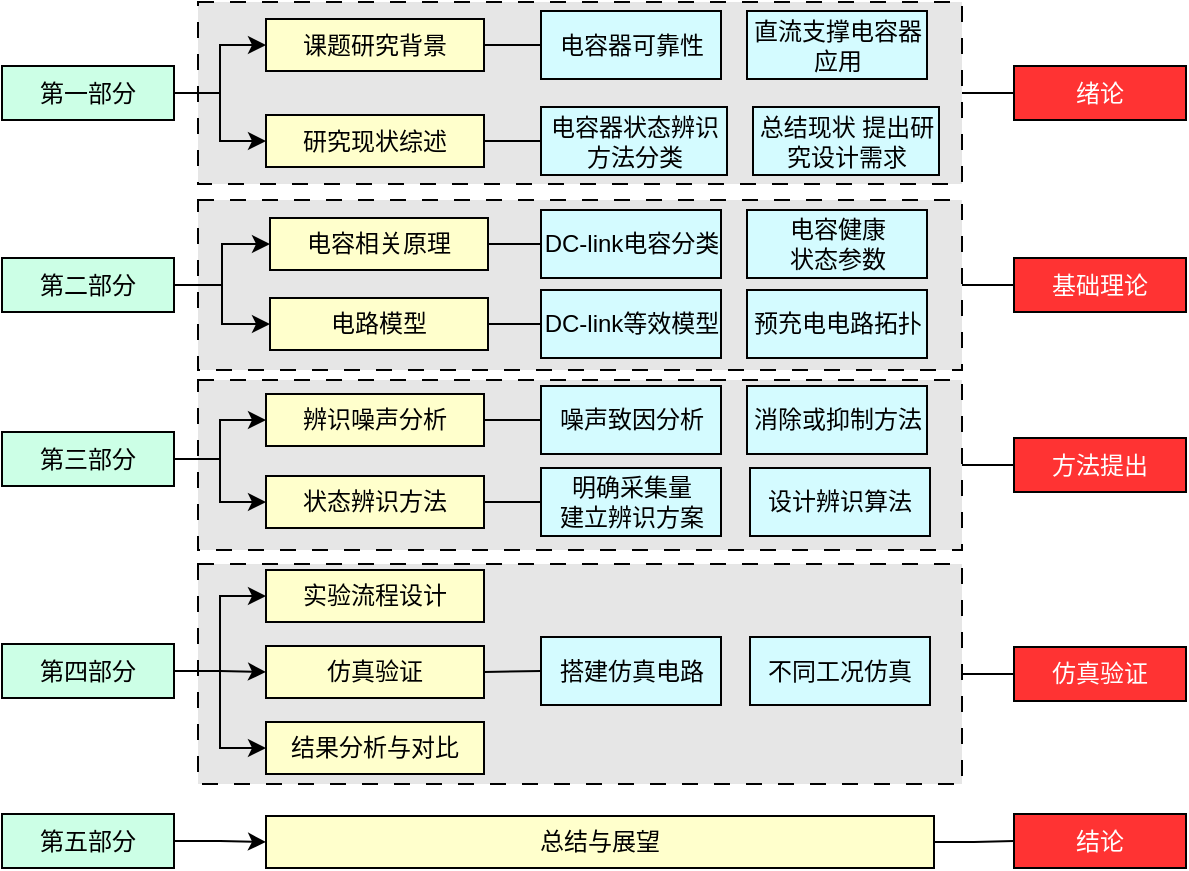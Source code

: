 <mxfile version="21.0.4" type="github">
  <diagram id="wdrptpTexhbbz7bgi9wr" name="Page-1">
    <mxGraphModel dx="690" dy="381" grid="0" gridSize="10" guides="1" tooltips="1" connect="1" arrows="1" fold="1" page="1" pageScale="1" pageWidth="827" pageHeight="1169" math="0" shadow="0">
      <root>
        <mxCell id="0" />
        <mxCell id="1" parent="0" />
        <mxCell id="In76VVbwdsu2r5O7QzAY-77" style="edgeStyle=orthogonalEdgeStyle;rounded=0;orthogonalLoop=1;jettySize=auto;html=1;entryX=0;entryY=0.5;entryDx=0;entryDy=0;endArrow=none;endFill=0;" edge="1" parent="1" source="In76VVbwdsu2r5O7QzAY-69" target="In76VVbwdsu2r5O7QzAY-64">
          <mxGeometry relative="1" as="geometry" />
        </mxCell>
        <mxCell id="In76VVbwdsu2r5O7QzAY-69" value="" style="rounded=0;whiteSpace=wrap;html=1;dashed=1;dashPattern=8 8;fillColor=#E6E6E6;" vertex="1" parent="1">
          <mxGeometry x="274" y="370" width="382" height="110" as="geometry" />
        </mxCell>
        <mxCell id="In76VVbwdsu2r5O7QzAY-73" style="edgeStyle=orthogonalEdgeStyle;rounded=0;orthogonalLoop=1;jettySize=auto;html=1;exitX=1;exitY=0.5;exitDx=0;exitDy=0;endArrow=none;endFill=0;" edge="1" parent="1" source="In76VVbwdsu2r5O7QzAY-68" target="In76VVbwdsu2r5O7QzAY-63">
          <mxGeometry relative="1" as="geometry" />
        </mxCell>
        <mxCell id="In76VVbwdsu2r5O7QzAY-68" value="" style="rounded=0;whiteSpace=wrap;html=1;dashed=1;dashPattern=8 8;fillColor=#E6E6E6;" vertex="1" parent="1">
          <mxGeometry x="274" y="278" width="382" height="85" as="geometry" />
        </mxCell>
        <mxCell id="In76VVbwdsu2r5O7QzAY-72" style="edgeStyle=orthogonalEdgeStyle;rounded=0;orthogonalLoop=1;jettySize=auto;html=1;exitX=1;exitY=0.5;exitDx=0;exitDy=0;entryX=0;entryY=0.5;entryDx=0;entryDy=0;endArrow=none;endFill=0;" edge="1" parent="1" source="In76VVbwdsu2r5O7QzAY-67" target="In76VVbwdsu2r5O7QzAY-62">
          <mxGeometry relative="1" as="geometry" />
        </mxCell>
        <mxCell id="In76VVbwdsu2r5O7QzAY-67" value="" style="rounded=0;whiteSpace=wrap;html=1;dashed=1;dashPattern=8 8;fillColor=#E6E6E6;" vertex="1" parent="1">
          <mxGeometry x="274" y="188" width="382" height="85" as="geometry" />
        </mxCell>
        <mxCell id="In76VVbwdsu2r5O7QzAY-71" style="edgeStyle=orthogonalEdgeStyle;rounded=0;orthogonalLoop=1;jettySize=auto;html=1;exitX=1;exitY=0.5;exitDx=0;exitDy=0;endArrow=none;endFill=0;" edge="1" parent="1" source="In76VVbwdsu2r5O7QzAY-66" target="In76VVbwdsu2r5O7QzAY-61">
          <mxGeometry relative="1" as="geometry" />
        </mxCell>
        <mxCell id="In76VVbwdsu2r5O7QzAY-66" value="" style="rounded=0;whiteSpace=wrap;html=1;dashed=1;dashPattern=8 8;fillColor=#E6E6E6;" vertex="1" parent="1">
          <mxGeometry x="274" y="89" width="382" height="91" as="geometry" />
        </mxCell>
        <mxCell id="In76VVbwdsu2r5O7QzAY-10" style="edgeStyle=orthogonalEdgeStyle;rounded=0;orthogonalLoop=1;jettySize=auto;html=1;entryX=0;entryY=0.5;entryDx=0;entryDy=0;" edge="1" parent="1" source="In76VVbwdsu2r5O7QzAY-1" target="In76VVbwdsu2r5O7QzAY-2">
          <mxGeometry relative="1" as="geometry" />
        </mxCell>
        <mxCell id="In76VVbwdsu2r5O7QzAY-11" style="edgeStyle=orthogonalEdgeStyle;rounded=0;orthogonalLoop=1;jettySize=auto;html=1;entryX=0;entryY=0.5;entryDx=0;entryDy=0;" edge="1" parent="1" source="In76VVbwdsu2r5O7QzAY-1" target="In76VVbwdsu2r5O7QzAY-3">
          <mxGeometry relative="1" as="geometry" />
        </mxCell>
        <mxCell id="In76VVbwdsu2r5O7QzAY-1" value="第一部分" style="rounded=0;whiteSpace=wrap;html=1;fillColor=#CCFFE6;" vertex="1" parent="1">
          <mxGeometry x="176" y="121" width="86" height="27" as="geometry" />
        </mxCell>
        <mxCell id="In76VVbwdsu2r5O7QzAY-2" value="课题研究背景" style="rounded=0;whiteSpace=wrap;html=1;fillColor=#FFFFCC;" vertex="1" parent="1">
          <mxGeometry x="308" y="97.5" width="109" height="26" as="geometry" />
        </mxCell>
        <mxCell id="In76VVbwdsu2r5O7QzAY-3" value="研究现状综述" style="rounded=0;whiteSpace=wrap;html=1;fillColor=#FFFFCC;" vertex="1" parent="1">
          <mxGeometry x="308" y="145.5" width="109" height="26" as="geometry" />
        </mxCell>
        <mxCell id="In76VVbwdsu2r5O7QzAY-4" value="电容器可靠性" style="rounded=0;whiteSpace=wrap;html=1;fillColor=#D4FBFF;" vertex="1" parent="1">
          <mxGeometry x="445.5" y="93.5" width="90" height="34" as="geometry" />
        </mxCell>
        <mxCell id="In76VVbwdsu2r5O7QzAY-5" value="直流支撑电容器应用" style="rounded=0;whiteSpace=wrap;html=1;fillColor=#D4FBFF;" vertex="1" parent="1">
          <mxGeometry x="548.5" y="93.5" width="90" height="34" as="geometry" />
        </mxCell>
        <mxCell id="In76VVbwdsu2r5O7QzAY-6" value="电容器状态辨识方法分类" style="rounded=0;whiteSpace=wrap;html=1;fillColor=#D4FBFF;" vertex="1" parent="1">
          <mxGeometry x="445.5" y="141.5" width="93" height="34" as="geometry" />
        </mxCell>
        <mxCell id="In76VVbwdsu2r5O7QzAY-7" value="总结现状 提出研究设计需求" style="rounded=0;whiteSpace=wrap;html=1;fillColor=#D4FBFF;" vertex="1" parent="1">
          <mxGeometry x="551.5" y="141.5" width="93" height="34" as="geometry" />
        </mxCell>
        <mxCell id="In76VVbwdsu2r5O7QzAY-39" style="edgeStyle=orthogonalEdgeStyle;rounded=0;orthogonalLoop=1;jettySize=auto;html=1;entryX=0;entryY=0.5;entryDx=0;entryDy=0;" edge="1" parent="1" source="In76VVbwdsu2r5O7QzAY-8" target="In76VVbwdsu2r5O7QzAY-15">
          <mxGeometry relative="1" as="geometry" />
        </mxCell>
        <mxCell id="In76VVbwdsu2r5O7QzAY-40" style="edgeStyle=orthogonalEdgeStyle;rounded=0;orthogonalLoop=1;jettySize=auto;html=1;" edge="1" parent="1" source="In76VVbwdsu2r5O7QzAY-8" target="In76VVbwdsu2r5O7QzAY-18">
          <mxGeometry relative="1" as="geometry" />
        </mxCell>
        <mxCell id="In76VVbwdsu2r5O7QzAY-8" value="第二部分" style="rounded=0;whiteSpace=wrap;html=1;fillColor=#CCFFE6;" vertex="1" parent="1">
          <mxGeometry x="176" y="217" width="86" height="27" as="geometry" />
        </mxCell>
        <mxCell id="In76VVbwdsu2r5O7QzAY-15" value="电容相关原理" style="rounded=0;whiteSpace=wrap;html=1;fillColor=#FFFFCC;" vertex="1" parent="1">
          <mxGeometry x="310" y="197" width="109" height="26" as="geometry" />
        </mxCell>
        <mxCell id="In76VVbwdsu2r5O7QzAY-16" value="DC-link电容分类" style="rounded=0;whiteSpace=wrap;html=1;fillColor=#D4FBFF;" vertex="1" parent="1">
          <mxGeometry x="445.5" y="193" width="90" height="34" as="geometry" />
        </mxCell>
        <mxCell id="In76VVbwdsu2r5O7QzAY-17" value="电容健康&lt;br&gt;状态参数" style="rounded=0;whiteSpace=wrap;html=1;fillColor=#D4FBFF;" vertex="1" parent="1">
          <mxGeometry x="548.5" y="193" width="90" height="34" as="geometry" />
        </mxCell>
        <mxCell id="In76VVbwdsu2r5O7QzAY-18" value="电路模型" style="rounded=0;whiteSpace=wrap;html=1;fillColor=#FFFFCC;" vertex="1" parent="1">
          <mxGeometry x="310" y="237" width="109" height="26" as="geometry" />
        </mxCell>
        <mxCell id="In76VVbwdsu2r5O7QzAY-19" value="DC-link等效模型" style="rounded=0;whiteSpace=wrap;html=1;fillColor=#D4FBFF;" vertex="1" parent="1">
          <mxGeometry x="445.5" y="233" width="90" height="34" as="geometry" />
        </mxCell>
        <mxCell id="In76VVbwdsu2r5O7QzAY-41" style="edgeStyle=orthogonalEdgeStyle;rounded=0;orthogonalLoop=1;jettySize=auto;html=1;entryX=0;entryY=0.5;entryDx=0;entryDy=0;" edge="1" parent="1" source="In76VVbwdsu2r5O7QzAY-21" target="In76VVbwdsu2r5O7QzAY-22">
          <mxGeometry relative="1" as="geometry" />
        </mxCell>
        <mxCell id="In76VVbwdsu2r5O7QzAY-42" style="edgeStyle=orthogonalEdgeStyle;rounded=0;orthogonalLoop=1;jettySize=auto;html=1;entryX=0;entryY=0.5;entryDx=0;entryDy=0;" edge="1" parent="1" source="In76VVbwdsu2r5O7QzAY-21" target="In76VVbwdsu2r5O7QzAY-26">
          <mxGeometry relative="1" as="geometry" />
        </mxCell>
        <mxCell id="In76VVbwdsu2r5O7QzAY-21" value="第三部分" style="rounded=0;whiteSpace=wrap;html=1;fillColor=#CCFFE6;" vertex="1" parent="1">
          <mxGeometry x="176" y="304" width="86" height="27" as="geometry" />
        </mxCell>
        <mxCell id="In76VVbwdsu2r5O7QzAY-22" value="辨识噪声分析" style="rounded=0;whiteSpace=wrap;html=1;fillColor=#FFFFCC;" vertex="1" parent="1">
          <mxGeometry x="308" y="285" width="109" height="26" as="geometry" />
        </mxCell>
        <mxCell id="In76VVbwdsu2r5O7QzAY-23" value="预充电电路拓扑" style="rounded=0;whiteSpace=wrap;html=1;fillColor=#D4FBFF;" vertex="1" parent="1">
          <mxGeometry x="548.5" y="233" width="90" height="34" as="geometry" />
        </mxCell>
        <mxCell id="In76VVbwdsu2r5O7QzAY-24" value="噪声致因分析" style="rounded=0;whiteSpace=wrap;html=1;fillColor=#D4FBFF;" vertex="1" parent="1">
          <mxGeometry x="445.5" y="281" width="90" height="34" as="geometry" />
        </mxCell>
        <mxCell id="In76VVbwdsu2r5O7QzAY-25" value="消除或抑制方法" style="rounded=0;whiteSpace=wrap;html=1;fillColor=#D4FBFF;" vertex="1" parent="1">
          <mxGeometry x="548.5" y="281" width="90" height="34" as="geometry" />
        </mxCell>
        <mxCell id="In76VVbwdsu2r5O7QzAY-26" value="状态辨识方法" style="rounded=0;whiteSpace=wrap;html=1;fillColor=#FFFFCC;" vertex="1" parent="1">
          <mxGeometry x="308" y="326" width="109" height="26" as="geometry" />
        </mxCell>
        <mxCell id="In76VVbwdsu2r5O7QzAY-27" value="设计辨识算法" style="rounded=0;whiteSpace=wrap;html=1;fillColor=#D4FBFF;" vertex="1" parent="1">
          <mxGeometry x="550" y="322" width="90" height="34" as="geometry" />
        </mxCell>
        <mxCell id="In76VVbwdsu2r5O7QzAY-28" value="明确采集量&lt;br&gt;建立辨识方案" style="rounded=0;whiteSpace=wrap;html=1;fillColor=#D4FBFF;" vertex="1" parent="1">
          <mxGeometry x="445.5" y="322" width="90" height="34" as="geometry" />
        </mxCell>
        <mxCell id="In76VVbwdsu2r5O7QzAY-44" style="edgeStyle=orthogonalEdgeStyle;rounded=0;orthogonalLoop=1;jettySize=auto;html=1;entryX=0;entryY=0.5;entryDx=0;entryDy=0;" edge="1" parent="1" source="In76VVbwdsu2r5O7QzAY-29" target="In76VVbwdsu2r5O7QzAY-30">
          <mxGeometry relative="1" as="geometry" />
        </mxCell>
        <mxCell id="In76VVbwdsu2r5O7QzAY-45" style="edgeStyle=orthogonalEdgeStyle;rounded=0;orthogonalLoop=1;jettySize=auto;html=1;" edge="1" parent="1" source="In76VVbwdsu2r5O7QzAY-29" target="In76VVbwdsu2r5O7QzAY-31">
          <mxGeometry relative="1" as="geometry" />
        </mxCell>
        <mxCell id="In76VVbwdsu2r5O7QzAY-46" style="edgeStyle=orthogonalEdgeStyle;rounded=0;orthogonalLoop=1;jettySize=auto;html=1;entryX=0;entryY=0.5;entryDx=0;entryDy=0;" edge="1" parent="1" source="In76VVbwdsu2r5O7QzAY-29" target="In76VVbwdsu2r5O7QzAY-35">
          <mxGeometry relative="1" as="geometry" />
        </mxCell>
        <mxCell id="In76VVbwdsu2r5O7QzAY-29" value="第四部分" style="rounded=0;whiteSpace=wrap;html=1;fillColor=#CCFFE6;" vertex="1" parent="1">
          <mxGeometry x="176" y="410" width="86" height="27" as="geometry" />
        </mxCell>
        <mxCell id="In76VVbwdsu2r5O7QzAY-30" value="实验流程设计" style="rounded=0;whiteSpace=wrap;html=1;fillColor=#FFFFCC;" vertex="1" parent="1">
          <mxGeometry x="308" y="373" width="109" height="26" as="geometry" />
        </mxCell>
        <mxCell id="In76VVbwdsu2r5O7QzAY-31" value="仿真验证" style="rounded=0;whiteSpace=wrap;html=1;fillColor=#FFFFCC;" vertex="1" parent="1">
          <mxGeometry x="308" y="411" width="109" height="26" as="geometry" />
        </mxCell>
        <mxCell id="In76VVbwdsu2r5O7QzAY-33" value="不同工况仿真" style="rounded=0;whiteSpace=wrap;html=1;fillColor=#D4FBFF;" vertex="1" parent="1">
          <mxGeometry x="550" y="406.5" width="90" height="34" as="geometry" />
        </mxCell>
        <mxCell id="In76VVbwdsu2r5O7QzAY-34" value="搭建仿真电路" style="rounded=0;whiteSpace=wrap;html=1;fillColor=#D4FBFF;" vertex="1" parent="1">
          <mxGeometry x="445.5" y="406.5" width="90" height="34" as="geometry" />
        </mxCell>
        <mxCell id="In76VVbwdsu2r5O7QzAY-35" value="结果分析与对比" style="rounded=0;whiteSpace=wrap;html=1;fillColor=#FFFFCC;" vertex="1" parent="1">
          <mxGeometry x="308" y="449" width="109" height="26" as="geometry" />
        </mxCell>
        <mxCell id="In76VVbwdsu2r5O7QzAY-60" style="edgeStyle=orthogonalEdgeStyle;rounded=0;orthogonalLoop=1;jettySize=auto;html=1;" edge="1" parent="1" source="In76VVbwdsu2r5O7QzAY-37" target="In76VVbwdsu2r5O7QzAY-38">
          <mxGeometry relative="1" as="geometry" />
        </mxCell>
        <mxCell id="In76VVbwdsu2r5O7QzAY-37" value="第五部分" style="rounded=0;whiteSpace=wrap;html=1;fillColor=#CCFFE6;" vertex="1" parent="1">
          <mxGeometry x="176" y="495" width="86" height="27" as="geometry" />
        </mxCell>
        <mxCell id="In76VVbwdsu2r5O7QzAY-75" style="edgeStyle=orthogonalEdgeStyle;rounded=0;orthogonalLoop=1;jettySize=auto;html=1;entryX=0;entryY=0.5;entryDx=0;entryDy=0;endArrow=none;endFill=0;" edge="1" parent="1" source="In76VVbwdsu2r5O7QzAY-38" target="In76VVbwdsu2r5O7QzAY-65">
          <mxGeometry relative="1" as="geometry" />
        </mxCell>
        <mxCell id="In76VVbwdsu2r5O7QzAY-38" value="总结与展望" style="rounded=0;whiteSpace=wrap;html=1;fillColor=#FFFFCC;" vertex="1" parent="1">
          <mxGeometry x="308" y="496" width="334" height="26" as="geometry" />
        </mxCell>
        <mxCell id="In76VVbwdsu2r5O7QzAY-49" value="" style="endArrow=none;html=1;rounded=0;exitX=1;exitY=0.5;exitDx=0;exitDy=0;entryX=0;entryY=0.5;entryDx=0;entryDy=0;" edge="1" parent="1" source="In76VVbwdsu2r5O7QzAY-2" target="In76VVbwdsu2r5O7QzAY-4">
          <mxGeometry width="50" height="50" relative="1" as="geometry">
            <mxPoint x="429" y="102" as="sourcePoint" />
            <mxPoint x="479" y="52" as="targetPoint" />
          </mxGeometry>
        </mxCell>
        <mxCell id="In76VVbwdsu2r5O7QzAY-50" value="" style="endArrow=none;html=1;rounded=0;exitX=1;exitY=0.5;exitDx=0;exitDy=0;" edge="1" parent="1" source="In76VVbwdsu2r5O7QzAY-3" target="In76VVbwdsu2r5O7QzAY-6">
          <mxGeometry width="50" height="50" relative="1" as="geometry">
            <mxPoint x="419" y="158" as="sourcePoint" />
            <mxPoint x="448" y="158" as="targetPoint" />
          </mxGeometry>
        </mxCell>
        <mxCell id="In76VVbwdsu2r5O7QzAY-51" value="" style="endArrow=none;html=1;rounded=0;exitX=1;exitY=0.5;exitDx=0;exitDy=0;entryX=0;entryY=0.5;entryDx=0;entryDy=0;" edge="1" parent="1" source="In76VVbwdsu2r5O7QzAY-15" target="In76VVbwdsu2r5O7QzAY-16">
          <mxGeometry width="50" height="50" relative="1" as="geometry">
            <mxPoint x="427" y="169" as="sourcePoint" />
            <mxPoint x="456" y="169" as="targetPoint" />
          </mxGeometry>
        </mxCell>
        <mxCell id="In76VVbwdsu2r5O7QzAY-52" value="" style="endArrow=none;html=1;rounded=0;exitX=1;exitY=0.5;exitDx=0;exitDy=0;entryX=0;entryY=0.5;entryDx=0;entryDy=0;" edge="1" parent="1" source="In76VVbwdsu2r5O7QzAY-18" target="In76VVbwdsu2r5O7QzAY-19">
          <mxGeometry width="50" height="50" relative="1" as="geometry">
            <mxPoint x="429" y="220" as="sourcePoint" />
            <mxPoint x="456" y="220" as="targetPoint" />
          </mxGeometry>
        </mxCell>
        <mxCell id="In76VVbwdsu2r5O7QzAY-53" value="" style="endArrow=none;html=1;rounded=0;exitX=1;exitY=0.5;exitDx=0;exitDy=0;entryX=0;entryY=0.5;entryDx=0;entryDy=0;" edge="1" parent="1" source="In76VVbwdsu2r5O7QzAY-22" target="In76VVbwdsu2r5O7QzAY-24">
          <mxGeometry width="50" height="50" relative="1" as="geometry">
            <mxPoint x="429" y="260" as="sourcePoint" />
            <mxPoint x="456" y="260" as="targetPoint" />
          </mxGeometry>
        </mxCell>
        <mxCell id="In76VVbwdsu2r5O7QzAY-54" value="" style="endArrow=none;html=1;rounded=0;exitX=1;exitY=0.5;exitDx=0;exitDy=0;entryX=0;entryY=0.5;entryDx=0;entryDy=0;" edge="1" parent="1" source="In76VVbwdsu2r5O7QzAY-26" target="In76VVbwdsu2r5O7QzAY-28">
          <mxGeometry width="50" height="50" relative="1" as="geometry">
            <mxPoint x="427" y="308" as="sourcePoint" />
            <mxPoint x="456" y="308" as="targetPoint" />
          </mxGeometry>
        </mxCell>
        <mxCell id="In76VVbwdsu2r5O7QzAY-55" value="" style="endArrow=none;html=1;rounded=0;exitX=1;exitY=0.5;exitDx=0;exitDy=0;entryX=0;entryY=0.5;entryDx=0;entryDy=0;" edge="1" parent="1" source="In76VVbwdsu2r5O7QzAY-31" target="In76VVbwdsu2r5O7QzAY-34">
          <mxGeometry width="50" height="50" relative="1" as="geometry">
            <mxPoint x="427" y="349" as="sourcePoint" />
            <mxPoint x="456" y="349" as="targetPoint" />
          </mxGeometry>
        </mxCell>
        <mxCell id="In76VVbwdsu2r5O7QzAY-61" value="绪论" style="rounded=0;whiteSpace=wrap;html=1;fillColor=#FF3333;fontColor=#FFFFFF;fontStyle=0" vertex="1" parent="1">
          <mxGeometry x="682" y="121" width="86" height="27" as="geometry" />
        </mxCell>
        <mxCell id="In76VVbwdsu2r5O7QzAY-62" value="基础理论" style="rounded=0;whiteSpace=wrap;html=1;fillColor=#FF3333;fontColor=#FFFFFF;fontStyle=0" vertex="1" parent="1">
          <mxGeometry x="682" y="217" width="86" height="27" as="geometry" />
        </mxCell>
        <mxCell id="In76VVbwdsu2r5O7QzAY-63" value="方法提出" style="rounded=0;whiteSpace=wrap;html=1;fillColor=#FF3333;fontColor=#FFFFFF;fontStyle=0" vertex="1" parent="1">
          <mxGeometry x="682" y="307" width="86" height="27" as="geometry" />
        </mxCell>
        <mxCell id="In76VVbwdsu2r5O7QzAY-64" value="仿真验证" style="rounded=0;whiteSpace=wrap;html=1;fillColor=#FF3333;fontColor=#FFFFFF;fontStyle=0" vertex="1" parent="1">
          <mxGeometry x="682" y="411.5" width="86" height="27" as="geometry" />
        </mxCell>
        <mxCell id="In76VVbwdsu2r5O7QzAY-65" value="结论" style="rounded=0;whiteSpace=wrap;html=1;fillColor=#FF3333;fontColor=#FFFFFF;fontStyle=0" vertex="1" parent="1">
          <mxGeometry x="682" y="495" width="86" height="27" as="geometry" />
        </mxCell>
      </root>
    </mxGraphModel>
  </diagram>
</mxfile>
